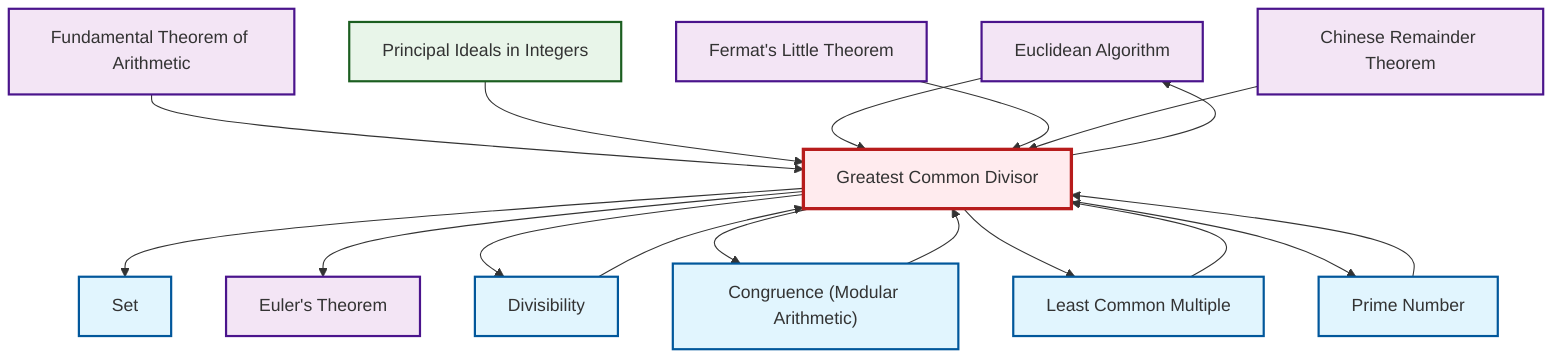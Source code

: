 graph TD
    classDef definition fill:#e1f5fe,stroke:#01579b,stroke-width:2px
    classDef theorem fill:#f3e5f5,stroke:#4a148c,stroke-width:2px
    classDef axiom fill:#fff3e0,stroke:#e65100,stroke-width:2px
    classDef example fill:#e8f5e9,stroke:#1b5e20,stroke-width:2px
    classDef current fill:#ffebee,stroke:#b71c1c,stroke-width:3px
    thm-euclidean-algorithm["Euclidean Algorithm"]:::theorem
    def-prime["Prime Number"]:::definition
    def-congruence["Congruence (Modular Arithmetic)"]:::definition
    thm-euler["Euler's Theorem"]:::theorem
    def-set["Set"]:::definition
    ex-principal-ideal["Principal Ideals in Integers"]:::example
    def-gcd["Greatest Common Divisor"]:::definition
    def-divisibility["Divisibility"]:::definition
    thm-fermat-little["Fermat's Little Theorem"]:::theorem
    thm-fundamental-arithmetic["Fundamental Theorem of Arithmetic"]:::theorem
    def-lcm["Least Common Multiple"]:::definition
    thm-chinese-remainder["Chinese Remainder Theorem"]:::theorem
    def-gcd --> def-set
    thm-fundamental-arithmetic --> def-gcd
    def-gcd --> thm-euler
    def-lcm --> def-gcd
    def-divisibility --> def-gcd
    def-gcd --> def-divisibility
    def-gcd --> def-congruence
    ex-principal-ideal --> def-gcd
    def-prime --> def-gcd
    thm-euclidean-algorithm --> def-gcd
    thm-fermat-little --> def-gcd
    def-gcd --> def-lcm
    def-congruence --> def-gcd
    def-gcd --> def-prime
    thm-chinese-remainder --> def-gcd
    def-gcd --> thm-euclidean-algorithm
    class def-gcd current